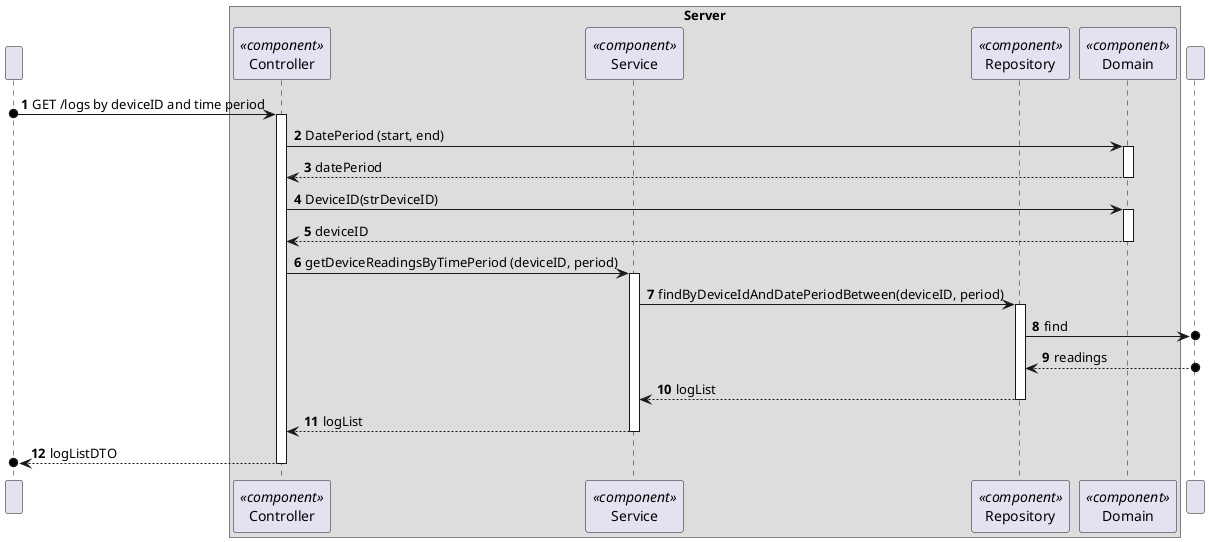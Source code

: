 @startuml
'https://plantuml.com/sequence-diagram
!pragma layout smetana

autonumber

participant " " as User

box "Server"
    participant "Controller" as CTRL<<component>>
    participant "Service" as SV<<component>>
    participant "Repository" as REPO<<component>>
    participant "Domain" as DOM<<component>>
end box

participant " " as BD

User o-> CTRL : GET /logs by deviceID and time period
activate CTRL
CTRL -> DOM : DatePeriod (start, end)
activate DOM
DOM --> CTRL : datePeriod
deactivate DOM

CTRL -> DOM : DeviceID(strDeviceID)
activate DOM
DOM --> CTRL : deviceID
deactivate DOM

CTRL -> SV : getDeviceReadingsByTimePeriod (deviceID, period)
activate SV

SV -> REPO : findByDeviceIdAndDatePeriodBetween(deviceID, period)
activate REPO

REPO ->o BD : find
BD o--> REPO : readings

REPO --> SV : logList
deactivate REPO

SV --> CTRL : logList
deactivate SV
CTRL -->o User : logListDTO
deactivate CTRL


@enduml